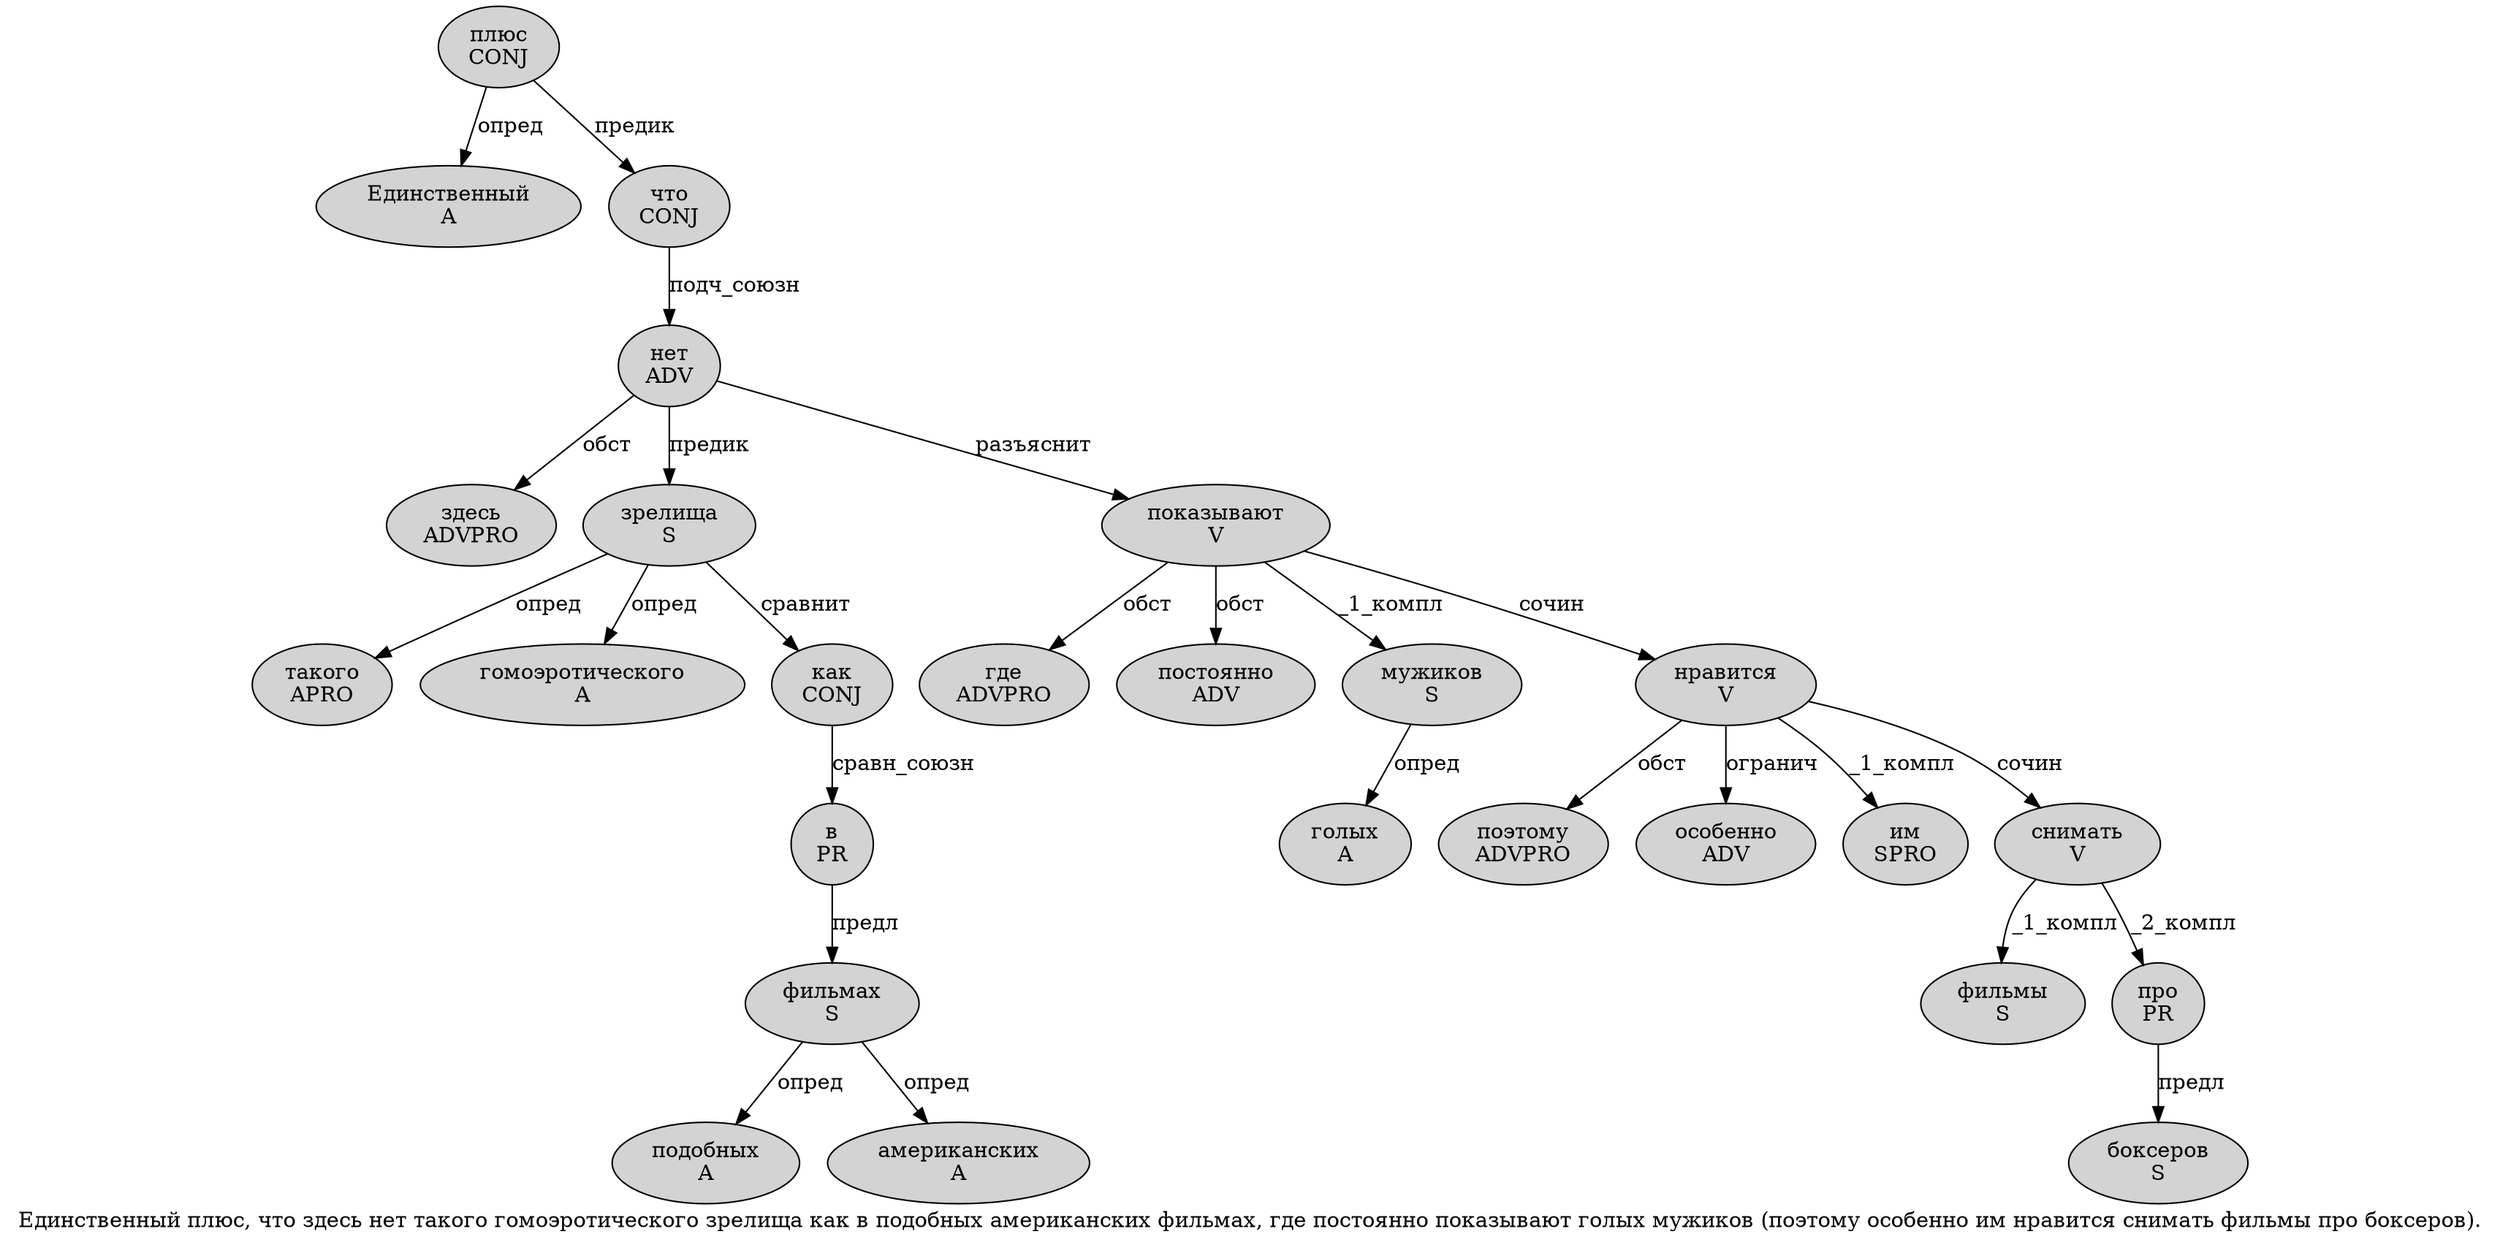 digraph SENTENCE_3778 {
	graph [label="Единственный плюс, что здесь нет такого гомоэротического зрелища как в подобных американских фильмах, где постоянно показывают голых мужиков (поэтому особенно им нравится снимать фильмы про боксеров)."]
	node [style=filled]
		0 [label="Единственный
A" color="" fillcolor=lightgray penwidth=1 shape=ellipse]
		1 [label="плюс
CONJ" color="" fillcolor=lightgray penwidth=1 shape=ellipse]
		3 [label="что
CONJ" color="" fillcolor=lightgray penwidth=1 shape=ellipse]
		4 [label="здесь
ADVPRO" color="" fillcolor=lightgray penwidth=1 shape=ellipse]
		5 [label="нет
ADV" color="" fillcolor=lightgray penwidth=1 shape=ellipse]
		6 [label="такого
APRO" color="" fillcolor=lightgray penwidth=1 shape=ellipse]
		7 [label="гомоэротического
A" color="" fillcolor=lightgray penwidth=1 shape=ellipse]
		8 [label="зрелища
S" color="" fillcolor=lightgray penwidth=1 shape=ellipse]
		9 [label="как
CONJ" color="" fillcolor=lightgray penwidth=1 shape=ellipse]
		10 [label="в
PR" color="" fillcolor=lightgray penwidth=1 shape=ellipse]
		11 [label="подобных
A" color="" fillcolor=lightgray penwidth=1 shape=ellipse]
		12 [label="американских
A" color="" fillcolor=lightgray penwidth=1 shape=ellipse]
		13 [label="фильмах
S" color="" fillcolor=lightgray penwidth=1 shape=ellipse]
		15 [label="где
ADVPRO" color="" fillcolor=lightgray penwidth=1 shape=ellipse]
		16 [label="постоянно
ADV" color="" fillcolor=lightgray penwidth=1 shape=ellipse]
		17 [label="показывают
V" color="" fillcolor=lightgray penwidth=1 shape=ellipse]
		18 [label="голых
A" color="" fillcolor=lightgray penwidth=1 shape=ellipse]
		19 [label="мужиков
S" color="" fillcolor=lightgray penwidth=1 shape=ellipse]
		21 [label="поэтому
ADVPRO" color="" fillcolor=lightgray penwidth=1 shape=ellipse]
		22 [label="особенно
ADV" color="" fillcolor=lightgray penwidth=1 shape=ellipse]
		23 [label="им
SPRO" color="" fillcolor=lightgray penwidth=1 shape=ellipse]
		24 [label="нравится
V" color="" fillcolor=lightgray penwidth=1 shape=ellipse]
		25 [label="снимать
V" color="" fillcolor=lightgray penwidth=1 shape=ellipse]
		26 [label="фильмы
S" color="" fillcolor=lightgray penwidth=1 shape=ellipse]
		27 [label="про
PR" color="" fillcolor=lightgray penwidth=1 shape=ellipse]
		28 [label="боксеров
S" color="" fillcolor=lightgray penwidth=1 shape=ellipse]
			8 -> 6 [label="опред"]
			8 -> 7 [label="опред"]
			8 -> 9 [label="сравнит"]
			5 -> 4 [label="обст"]
			5 -> 8 [label="предик"]
			5 -> 17 [label="разъяснит"]
			17 -> 15 [label="обст"]
			17 -> 16 [label="обст"]
			17 -> 19 [label="_1_компл"]
			17 -> 24 [label="сочин"]
			1 -> 0 [label="опред"]
			1 -> 3 [label="предик"]
			3 -> 5 [label="подч_союзн"]
			13 -> 11 [label="опред"]
			13 -> 12 [label="опред"]
			24 -> 21 [label="обст"]
			24 -> 22 [label="огранич"]
			24 -> 23 [label="_1_компл"]
			24 -> 25 [label="сочин"]
			9 -> 10 [label="сравн_союзн"]
			10 -> 13 [label="предл"]
			27 -> 28 [label="предл"]
			19 -> 18 [label="опред"]
			25 -> 26 [label="_1_компл"]
			25 -> 27 [label="_2_компл"]
}